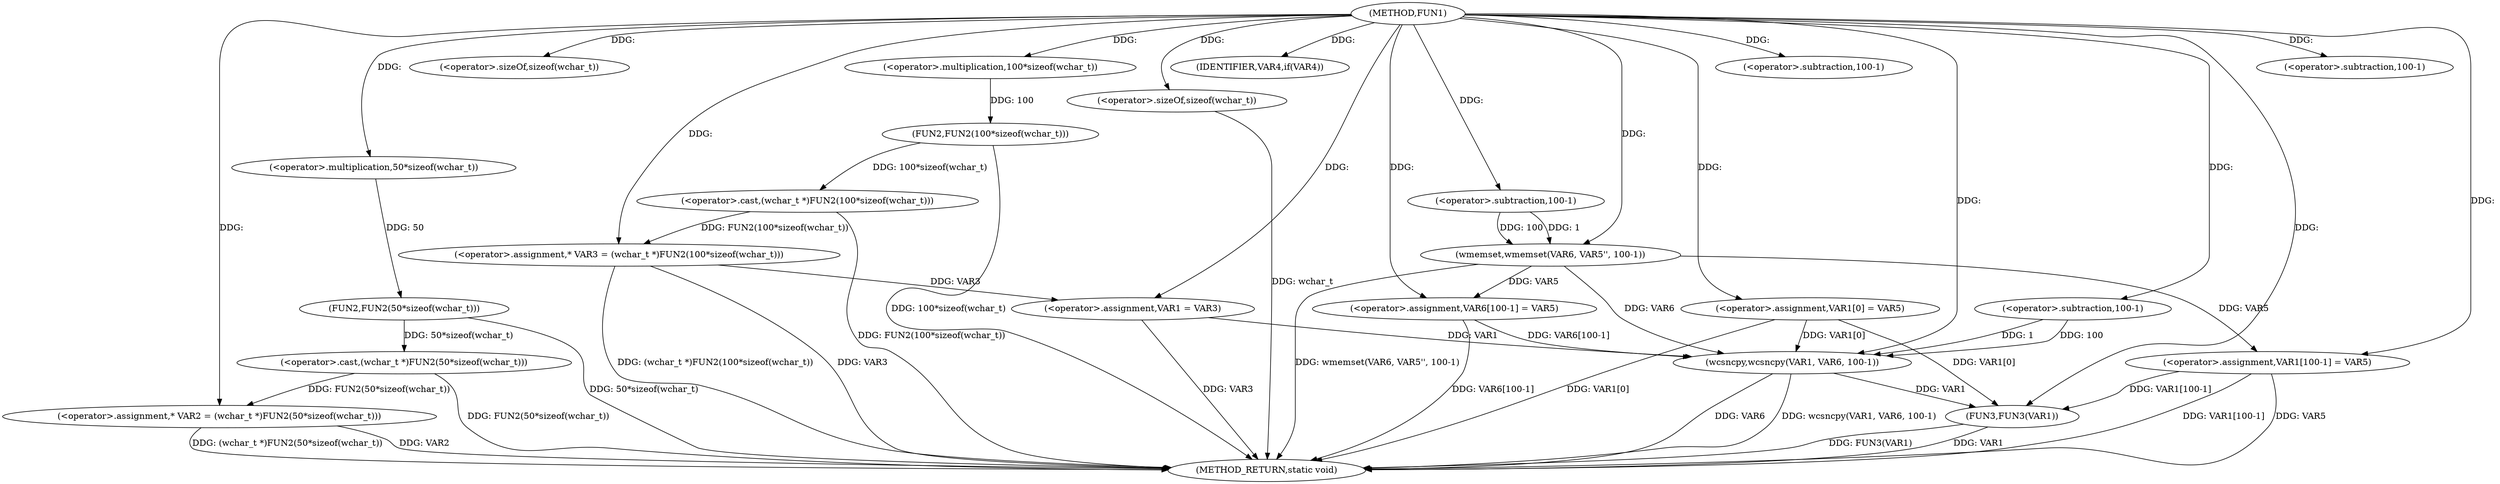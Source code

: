 digraph FUN1 {  
"1000100" [label = "(METHOD,FUN1)" ]
"1000164" [label = "(METHOD_RETURN,static void)" ]
"1000104" [label = "(<operator>.assignment,* VAR2 = (wchar_t *)FUN2(50*sizeof(wchar_t)))" ]
"1000106" [label = "(<operator>.cast,(wchar_t *)FUN2(50*sizeof(wchar_t)))" ]
"1000108" [label = "(FUN2,FUN2(50*sizeof(wchar_t)))" ]
"1000109" [label = "(<operator>.multiplication,50*sizeof(wchar_t))" ]
"1000111" [label = "(<operator>.sizeOf,sizeof(wchar_t))" ]
"1000114" [label = "(<operator>.assignment,* VAR3 = (wchar_t *)FUN2(100*sizeof(wchar_t)))" ]
"1000116" [label = "(<operator>.cast,(wchar_t *)FUN2(100*sizeof(wchar_t)))" ]
"1000118" [label = "(FUN2,FUN2(100*sizeof(wchar_t)))" ]
"1000119" [label = "(<operator>.multiplication,100*sizeof(wchar_t))" ]
"1000121" [label = "(<operator>.sizeOf,sizeof(wchar_t))" ]
"1000124" [label = "(IDENTIFIER,VAR4,if(VAR4))" ]
"1000126" [label = "(<operator>.assignment,VAR1 = VAR3)" ]
"1000129" [label = "(<operator>.assignment,VAR1[0] = VAR5)" ]
"1000136" [label = "(wmemset,wmemset(VAR6, VAR5'', 100-1))" ]
"1000139" [label = "(<operator>.subtraction,100-1)" ]
"1000142" [label = "(<operator>.assignment,VAR6[100-1] = VAR5)" ]
"1000145" [label = "(<operator>.subtraction,100-1)" ]
"1000149" [label = "(wcsncpy,wcsncpy(VAR1, VAR6, 100-1))" ]
"1000152" [label = "(<operator>.subtraction,100-1)" ]
"1000155" [label = "(<operator>.assignment,VAR1[100-1] = VAR5)" ]
"1000158" [label = "(<operator>.subtraction,100-1)" ]
"1000162" [label = "(FUN3,FUN3(VAR1))" ]
  "1000106" -> "1000164"  [ label = "DDG: FUN2(50*sizeof(wchar_t))"] 
  "1000149" -> "1000164"  [ label = "DDG: VAR6"] 
  "1000104" -> "1000164"  [ label = "DDG: VAR2"] 
  "1000149" -> "1000164"  [ label = "DDG: wcsncpy(VAR1, VAR6, 100-1)"] 
  "1000116" -> "1000164"  [ label = "DDG: FUN2(100*sizeof(wchar_t))"] 
  "1000118" -> "1000164"  [ label = "DDG: 100*sizeof(wchar_t)"] 
  "1000129" -> "1000164"  [ label = "DDG: VAR1[0]"] 
  "1000114" -> "1000164"  [ label = "DDG: VAR3"] 
  "1000142" -> "1000164"  [ label = "DDG: VAR6[100-1]"] 
  "1000136" -> "1000164"  [ label = "DDG: wmemset(VAR6, VAR5'', 100-1)"] 
  "1000121" -> "1000164"  [ label = "DDG: wchar_t"] 
  "1000126" -> "1000164"  [ label = "DDG: VAR3"] 
  "1000155" -> "1000164"  [ label = "DDG: VAR1[100-1]"] 
  "1000162" -> "1000164"  [ label = "DDG: VAR1"] 
  "1000162" -> "1000164"  [ label = "DDG: FUN3(VAR1)"] 
  "1000155" -> "1000164"  [ label = "DDG: VAR5"] 
  "1000114" -> "1000164"  [ label = "DDG: (wchar_t *)FUN2(100*sizeof(wchar_t))"] 
  "1000104" -> "1000164"  [ label = "DDG: (wchar_t *)FUN2(50*sizeof(wchar_t))"] 
  "1000108" -> "1000164"  [ label = "DDG: 50*sizeof(wchar_t)"] 
  "1000106" -> "1000104"  [ label = "DDG: FUN2(50*sizeof(wchar_t))"] 
  "1000100" -> "1000104"  [ label = "DDG: "] 
  "1000108" -> "1000106"  [ label = "DDG: 50*sizeof(wchar_t)"] 
  "1000109" -> "1000108"  [ label = "DDG: 50"] 
  "1000100" -> "1000109"  [ label = "DDG: "] 
  "1000100" -> "1000111"  [ label = "DDG: "] 
  "1000116" -> "1000114"  [ label = "DDG: FUN2(100*sizeof(wchar_t))"] 
  "1000100" -> "1000114"  [ label = "DDG: "] 
  "1000118" -> "1000116"  [ label = "DDG: 100*sizeof(wchar_t)"] 
  "1000119" -> "1000118"  [ label = "DDG: 100"] 
  "1000100" -> "1000119"  [ label = "DDG: "] 
  "1000100" -> "1000121"  [ label = "DDG: "] 
  "1000100" -> "1000124"  [ label = "DDG: "] 
  "1000114" -> "1000126"  [ label = "DDG: VAR3"] 
  "1000100" -> "1000126"  [ label = "DDG: "] 
  "1000100" -> "1000129"  [ label = "DDG: "] 
  "1000100" -> "1000136"  [ label = "DDG: "] 
  "1000139" -> "1000136"  [ label = "DDG: 100"] 
  "1000139" -> "1000136"  [ label = "DDG: 1"] 
  "1000100" -> "1000139"  [ label = "DDG: "] 
  "1000136" -> "1000142"  [ label = "DDG: VAR5"] 
  "1000100" -> "1000142"  [ label = "DDG: "] 
  "1000100" -> "1000145"  [ label = "DDG: "] 
  "1000129" -> "1000149"  [ label = "DDG: VAR1[0]"] 
  "1000126" -> "1000149"  [ label = "DDG: VAR1"] 
  "1000100" -> "1000149"  [ label = "DDG: "] 
  "1000142" -> "1000149"  [ label = "DDG: VAR6[100-1]"] 
  "1000136" -> "1000149"  [ label = "DDG: VAR6"] 
  "1000152" -> "1000149"  [ label = "DDG: 100"] 
  "1000152" -> "1000149"  [ label = "DDG: 1"] 
  "1000100" -> "1000152"  [ label = "DDG: "] 
  "1000100" -> "1000155"  [ label = "DDG: "] 
  "1000136" -> "1000155"  [ label = "DDG: VAR5"] 
  "1000100" -> "1000158"  [ label = "DDG: "] 
  "1000129" -> "1000162"  [ label = "DDG: VAR1[0]"] 
  "1000149" -> "1000162"  [ label = "DDG: VAR1"] 
  "1000155" -> "1000162"  [ label = "DDG: VAR1[100-1]"] 
  "1000100" -> "1000162"  [ label = "DDG: "] 
}
